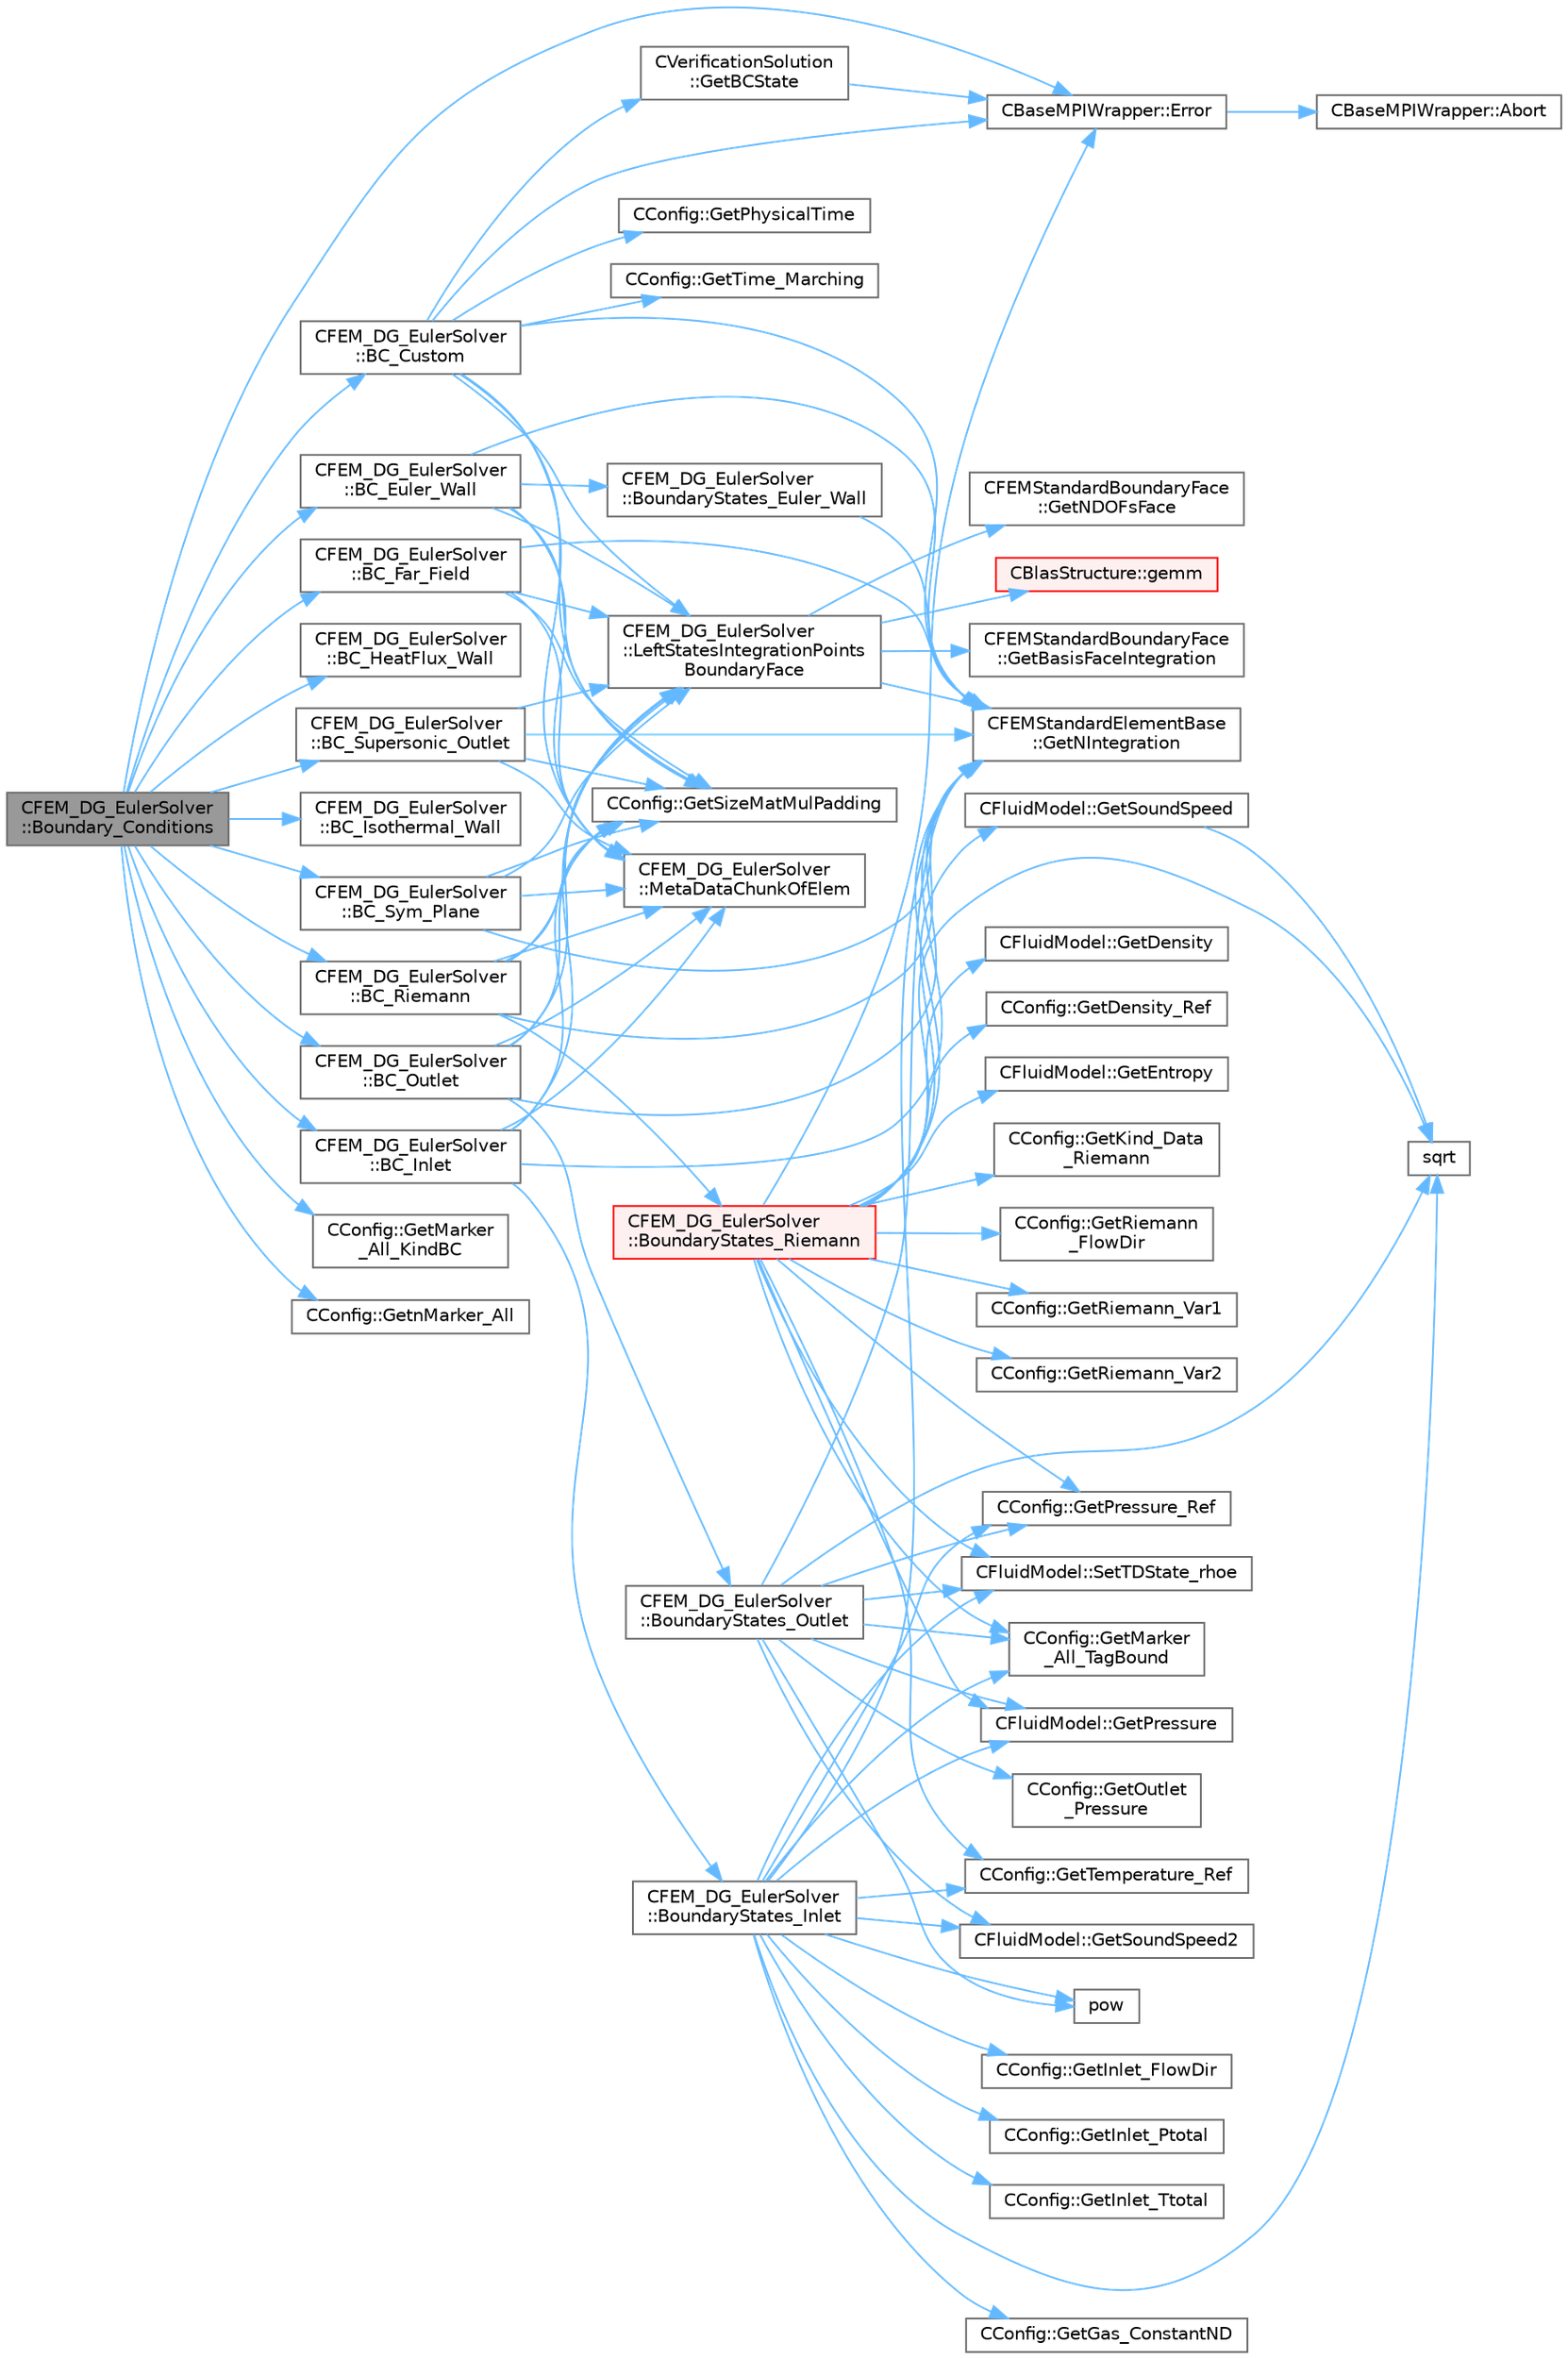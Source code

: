 digraph "CFEM_DG_EulerSolver::Boundary_Conditions"
{
 // LATEX_PDF_SIZE
  bgcolor="transparent";
  edge [fontname=Helvetica,fontsize=10,labelfontname=Helvetica,labelfontsize=10];
  node [fontname=Helvetica,fontsize=10,shape=box,height=0.2,width=0.4];
  rankdir="LR";
  Node1 [id="Node000001",label="CFEM_DG_EulerSolver\l::Boundary_Conditions",height=0.2,width=0.4,color="gray40", fillcolor="grey60", style="filled", fontcolor="black",tooltip="Function, which computes the spatial residual for the DG discretization."];
  Node1 -> Node2 [id="edge1_Node000001_Node000002",color="steelblue1",style="solid",tooltip=" "];
  Node2 [id="Node000002",label="CFEM_DG_EulerSolver\l::BC_Custom",height=0.2,width=0.4,color="grey40", fillcolor="white", style="filled",URL="$classCFEM__DG__EulerSolver.html#a0e63fc77fc810025d45bfd8e0bf4d6dd",tooltip="Impose the user customized boundary condition. It is a virtual function, because for Navier-Stokes it..."];
  Node2 -> Node3 [id="edge2_Node000002_Node000003",color="steelblue1",style="solid",tooltip=" "];
  Node3 [id="Node000003",label="CBaseMPIWrapper::Error",height=0.2,width=0.4,color="grey40", fillcolor="white", style="filled",URL="$classCBaseMPIWrapper.html#a04457c47629bda56704e6a8804833eeb",tooltip=" "];
  Node3 -> Node4 [id="edge3_Node000003_Node000004",color="steelblue1",style="solid",tooltip=" "];
  Node4 [id="Node000004",label="CBaseMPIWrapper::Abort",height=0.2,width=0.4,color="grey40", fillcolor="white", style="filled",URL="$classCBaseMPIWrapper.html#af7297d861dca86b45cf561b6ab642e8f",tooltip=" "];
  Node2 -> Node5 [id="edge4_Node000002_Node000005",color="steelblue1",style="solid",tooltip=" "];
  Node5 [id="Node000005",label="CVerificationSolution\l::GetBCState",height=0.2,width=0.4,color="grey40", fillcolor="white", style="filled",URL="$classCVerificationSolution.html#ab198a62147ee10d352830627e3d5017e",tooltip="Get the boundary conditions state for an exact solution."];
  Node5 -> Node3 [id="edge5_Node000005_Node000003",color="steelblue1",style="solid",tooltip=" "];
  Node2 -> Node6 [id="edge6_Node000002_Node000006",color="steelblue1",style="solid",tooltip=" "];
  Node6 [id="Node000006",label="CFEMStandardElementBase\l::GetNIntegration",height=0.2,width=0.4,color="grey40", fillcolor="white", style="filled",URL="$classCFEMStandardElementBase.html#aa5ad06a05a1d7b66bccca65521168a3b",tooltip="Function, which makes available the number of integration points for this standard element."];
  Node2 -> Node7 [id="edge7_Node000002_Node000007",color="steelblue1",style="solid",tooltip=" "];
  Node7 [id="Node000007",label="CConfig::GetPhysicalTime",height=0.2,width=0.4,color="grey40", fillcolor="white", style="filled",URL="$classCConfig.html#a4f4842f072c0484236e776956ff41cbb",tooltip="Get the current physical time."];
  Node2 -> Node8 [id="edge8_Node000002_Node000008",color="steelblue1",style="solid",tooltip=" "];
  Node8 [id="Node000008",label="CConfig::GetSizeMatMulPadding",height=0.2,width=0.4,color="grey40", fillcolor="white", style="filled",URL="$classCConfig.html#a82d3faf3154d13bf694af4d818ef91c7",tooltip="Function to make available the matrix size in vectorization in order to optimize the gemm performance..."];
  Node2 -> Node9 [id="edge9_Node000002_Node000009",color="steelblue1",style="solid",tooltip=" "];
  Node9 [id="Node000009",label="CConfig::GetTime_Marching",height=0.2,width=0.4,color="grey40", fillcolor="white", style="filled",URL="$classCConfig.html#ac47e04d76ce865893a94dcedd3c9b6a5",tooltip="Provides information about the time integration, and change the write in the output files information..."];
  Node2 -> Node10 [id="edge10_Node000002_Node000010",color="steelblue1",style="solid",tooltip=" "];
  Node10 [id="Node000010",label="CFEM_DG_EulerSolver\l::LeftStatesIntegrationPoints\lBoundaryFace",height=0.2,width=0.4,color="grey40", fillcolor="white", style="filled",URL="$classCFEM__DG__EulerSolver.html#a79debb4e2ee70feac94e9a420705dbf9",tooltip="Function, which computes the left state of a boundary face."];
  Node10 -> Node11 [id="edge11_Node000010_Node000011",color="steelblue1",style="solid",tooltip=" "];
  Node11 [id="Node000011",label="CBlasStructure::gemm",height=0.2,width=0.4,color="red", fillcolor="#FFF0F0", style="filled",URL="$classCBlasStructure.html#ad282634317e0a32bce7896e2ddc40043",tooltip="Function, which carries out a dense matrix product. It is a limited version of the BLAS gemm function..."];
  Node10 -> Node16 [id="edge12_Node000010_Node000016",color="steelblue1",style="solid",tooltip=" "];
  Node16 [id="Node000016",label="CFEMStandardBoundaryFace\l::GetBasisFaceIntegration",height=0.2,width=0.4,color="grey40", fillcolor="white", style="filled",URL="$classCFEMStandardBoundaryFace.html#a283dc8babad462022e4621afe0251929",tooltip="Function, which makes available the face basis functions in the integration points."];
  Node10 -> Node17 [id="edge13_Node000010_Node000017",color="steelblue1",style="solid",tooltip=" "];
  Node17 [id="Node000017",label="CFEMStandardBoundaryFace\l::GetNDOFsFace",height=0.2,width=0.4,color="grey40", fillcolor="white", style="filled",URL="$classCFEMStandardBoundaryFace.html#a26266f4d68d95c22bbb949fe6d8f5db6",tooltip="Function, which makes available the number of DOFs of the face."];
  Node10 -> Node6 [id="edge14_Node000010_Node000006",color="steelblue1",style="solid",tooltip=" "];
  Node2 -> Node18 [id="edge15_Node000002_Node000018",color="steelblue1",style="solid",tooltip=" "];
  Node18 [id="Node000018",label="CFEM_DG_EulerSolver\l::MetaDataChunkOfElem",height=0.2,width=0.4,color="grey40", fillcolor="white", style="filled",URL="$classCFEM__DG__EulerSolver.html#ad358fa06c0e5b2762ad3258eb2c677e2",tooltip="Template function, which determines some meta data for the chunk of elements/faces that must be treat..."];
  Node1 -> Node19 [id="edge16_Node000001_Node000019",color="steelblue1",style="solid",tooltip=" "];
  Node19 [id="Node000019",label="CFEM_DG_EulerSolver\l::BC_Euler_Wall",height=0.2,width=0.4,color="grey40", fillcolor="white", style="filled",URL="$classCFEM__DG__EulerSolver.html#a8f81a6011b17cbb65c8be69d517e8faf",tooltip="Impose via the residual the Euler wall boundary condition. It is a virtual function,..."];
  Node19 -> Node20 [id="edge17_Node000019_Node000020",color="steelblue1",style="solid",tooltip=" "];
  Node20 [id="Node000020",label="CFEM_DG_EulerSolver\l::BoundaryStates_Euler_Wall",height=0.2,width=0.4,color="grey40", fillcolor="white", style="filled",URL="$classCFEM__DG__EulerSolver.html#a5d32e85923daf35ff0126d5f716ff9ec",tooltip="Function, which computes the boundary states in the integration points of the boundary face by applyi..."];
  Node20 -> Node6 [id="edge18_Node000020_Node000006",color="steelblue1",style="solid",tooltip=" "];
  Node19 -> Node6 [id="edge19_Node000019_Node000006",color="steelblue1",style="solid",tooltip=" "];
  Node19 -> Node8 [id="edge20_Node000019_Node000008",color="steelblue1",style="solid",tooltip=" "];
  Node19 -> Node10 [id="edge21_Node000019_Node000010",color="steelblue1",style="solid",tooltip=" "];
  Node19 -> Node18 [id="edge22_Node000019_Node000018",color="steelblue1",style="solid",tooltip=" "];
  Node1 -> Node21 [id="edge23_Node000001_Node000021",color="steelblue1",style="solid",tooltip=" "];
  Node21 [id="Node000021",label="CFEM_DG_EulerSolver\l::BC_Far_Field",height=0.2,width=0.4,color="grey40", fillcolor="white", style="filled",URL="$classCFEM__DG__EulerSolver.html#a48b8a50d3e9deee07bd02a30249f6f6d",tooltip="Impose the far-field boundary condition. It is a virtual function, because for Navier-Stokes it is ov..."];
  Node21 -> Node6 [id="edge24_Node000021_Node000006",color="steelblue1",style="solid",tooltip=" "];
  Node21 -> Node8 [id="edge25_Node000021_Node000008",color="steelblue1",style="solid",tooltip=" "];
  Node21 -> Node10 [id="edge26_Node000021_Node000010",color="steelblue1",style="solid",tooltip=" "];
  Node21 -> Node18 [id="edge27_Node000021_Node000018",color="steelblue1",style="solid",tooltip=" "];
  Node1 -> Node22 [id="edge28_Node000001_Node000022",color="steelblue1",style="solid",tooltip=" "];
  Node22 [id="Node000022",label="CFEM_DG_EulerSolver\l::BC_HeatFlux_Wall",height=0.2,width=0.4,color="grey40", fillcolor="white", style="filled",URL="$classCFEM__DG__EulerSolver.html#a6f991975a83d5c0fb62123b9ec4de9fa",tooltip="Impose a constant heat-flux condition at the wall. It is a virtual function, such that it can be over..."];
  Node1 -> Node23 [id="edge29_Node000001_Node000023",color="steelblue1",style="solid",tooltip=" "];
  Node23 [id="Node000023",label="CFEM_DG_EulerSolver\l::BC_Inlet",height=0.2,width=0.4,color="grey40", fillcolor="white", style="filled",URL="$classCFEM__DG__EulerSolver.html#ade8441a575543603f4e4218fb52e33a2",tooltip="Impose the subsonic inlet boundary condition. It is a virtual function, because for Navier-Stokes it ..."];
  Node23 -> Node24 [id="edge30_Node000023_Node000024",color="steelblue1",style="solid",tooltip=" "];
  Node24 [id="Node000024",label="CFEM_DG_EulerSolver\l::BoundaryStates_Inlet",height=0.2,width=0.4,color="grey40", fillcolor="white", style="filled",URL="$classCFEM__DG__EulerSolver.html#af993f01423bbb8e24b8c2bb565bf55eb",tooltip="Function, which computes the boundary states in the integration points of the boundary face by applyi..."];
  Node24 -> Node25 [id="edge31_Node000024_Node000025",color="steelblue1",style="solid",tooltip=" "];
  Node25 [id="Node000025",label="CConfig::GetGas_ConstantND",height=0.2,width=0.4,color="grey40", fillcolor="white", style="filled",URL="$classCConfig.html#a1431ababf767a9f74ff74fe9ef647957",tooltip="Get the value of specific gas constant."];
  Node24 -> Node26 [id="edge32_Node000024_Node000026",color="steelblue1",style="solid",tooltip=" "];
  Node26 [id="Node000026",label="CConfig::GetInlet_FlowDir",height=0.2,width=0.4,color="grey40", fillcolor="white", style="filled",URL="$classCConfig.html#a6ad06d7d98b2d100b41bb5170ff2675b",tooltip="Get the flow direction unit vector at an inlet boundary."];
  Node24 -> Node27 [id="edge33_Node000024_Node000027",color="steelblue1",style="solid",tooltip=" "];
  Node27 [id="Node000027",label="CConfig::GetInlet_Ptotal",height=0.2,width=0.4,color="grey40", fillcolor="white", style="filled",URL="$classCConfig.html#a4e49966bd88e97be9bb0c43457561000",tooltip="Get the total pressure at an inlet boundary."];
  Node24 -> Node28 [id="edge34_Node000024_Node000028",color="steelblue1",style="solid",tooltip=" "];
  Node28 [id="Node000028",label="CConfig::GetInlet_Ttotal",height=0.2,width=0.4,color="grey40", fillcolor="white", style="filled",URL="$classCConfig.html#acf80e96919a5376886919840a72376e2",tooltip="Get the total temperature at an inlet boundary."];
  Node24 -> Node29 [id="edge35_Node000024_Node000029",color="steelblue1",style="solid",tooltip=" "];
  Node29 [id="Node000029",label="CConfig::GetMarker\l_All_TagBound",height=0.2,width=0.4,color="grey40", fillcolor="white", style="filled",URL="$classCConfig.html#ab8c9c1f45950a29355be4ff357049440",tooltip="Get the index of the surface defined in the geometry file."];
  Node24 -> Node6 [id="edge36_Node000024_Node000006",color="steelblue1",style="solid",tooltip=" "];
  Node24 -> Node30 [id="edge37_Node000024_Node000030",color="steelblue1",style="solid",tooltip=" "];
  Node30 [id="Node000030",label="CFluidModel::GetPressure",height=0.2,width=0.4,color="grey40", fillcolor="white", style="filled",URL="$classCFluidModel.html#aee63b54308942e8b61b62a12a3278029",tooltip="Get fluid pressure."];
  Node24 -> Node31 [id="edge38_Node000024_Node000031",color="steelblue1",style="solid",tooltip=" "];
  Node31 [id="Node000031",label="CConfig::GetPressure_Ref",height=0.2,width=0.4,color="grey40", fillcolor="white", style="filled",URL="$classCConfig.html#a75b1f9203bdb8ced64323a100fa3aef9",tooltip="Get the value of the reference pressure for non-dimensionalization."];
  Node24 -> Node32 [id="edge39_Node000024_Node000032",color="steelblue1",style="solid",tooltip=" "];
  Node32 [id="Node000032",label="CFluidModel::GetSoundSpeed2",height=0.2,width=0.4,color="grey40", fillcolor="white", style="filled",URL="$classCFluidModel.html#a654e55c4c6bb3914b40fbc27410876ba",tooltip="Get fluid speed of sound squared."];
  Node24 -> Node33 [id="edge40_Node000024_Node000033",color="steelblue1",style="solid",tooltip=" "];
  Node33 [id="Node000033",label="CConfig::GetTemperature_Ref",height=0.2,width=0.4,color="grey40", fillcolor="white", style="filled",URL="$classCConfig.html#a218d027f78cd801a8734a2d4581591ad",tooltip="Get the value of the reference temperature for non-dimensionalization."];
  Node24 -> Node34 [id="edge41_Node000024_Node000034",color="steelblue1",style="solid",tooltip=" "];
  Node34 [id="Node000034",label="pow",height=0.2,width=0.4,color="grey40", fillcolor="white", style="filled",URL="$group__SIMD.html#ga768cbdeba8e4567257959378fba27f17",tooltip=" "];
  Node24 -> Node35 [id="edge42_Node000024_Node000035",color="steelblue1",style="solid",tooltip=" "];
  Node35 [id="Node000035",label="CFluidModel::SetTDState_rhoe",height=0.2,width=0.4,color="grey40", fillcolor="white", style="filled",URL="$classCFluidModel.html#a0c795f4190d7f03963bd4ba50f43c641",tooltip="virtual member that would be different for each gas model implemented"];
  Node24 -> Node36 [id="edge43_Node000024_Node000036",color="steelblue1",style="solid",tooltip=" "];
  Node36 [id="Node000036",label="sqrt",height=0.2,width=0.4,color="grey40", fillcolor="white", style="filled",URL="$group__SIMD.html#ga54a1925ab40fb4249ea255072520de35",tooltip=" "];
  Node23 -> Node6 [id="edge44_Node000023_Node000006",color="steelblue1",style="solid",tooltip=" "];
  Node23 -> Node8 [id="edge45_Node000023_Node000008",color="steelblue1",style="solid",tooltip=" "];
  Node23 -> Node10 [id="edge46_Node000023_Node000010",color="steelblue1",style="solid",tooltip=" "];
  Node23 -> Node18 [id="edge47_Node000023_Node000018",color="steelblue1",style="solid",tooltip=" "];
  Node1 -> Node37 [id="edge48_Node000001_Node000037",color="steelblue1",style="solid",tooltip=" "];
  Node37 [id="Node000037",label="CFEM_DG_EulerSolver\l::BC_Isothermal_Wall",height=0.2,width=0.4,color="grey40", fillcolor="white", style="filled",URL="$classCFEM__DG__EulerSolver.html#af947e988a9f640814aa27653eae31f63",tooltip="Impose an isothermal condition at the wall. It is a virtual function, such that it can be overwritten..."];
  Node1 -> Node38 [id="edge49_Node000001_Node000038",color="steelblue1",style="solid",tooltip=" "];
  Node38 [id="Node000038",label="CFEM_DG_EulerSolver\l::BC_Outlet",height=0.2,width=0.4,color="grey40", fillcolor="white", style="filled",URL="$classCFEM__DG__EulerSolver.html#a869796e928f7618ea7f47d9ebc80cf76",tooltip="Impose the outlet boundary condition.It is a virtual function, because for Navier-Stokes it is overwr..."];
  Node38 -> Node39 [id="edge50_Node000038_Node000039",color="steelblue1",style="solid",tooltip=" "];
  Node39 [id="Node000039",label="CFEM_DG_EulerSolver\l::BoundaryStates_Outlet",height=0.2,width=0.4,color="grey40", fillcolor="white", style="filled",URL="$classCFEM__DG__EulerSolver.html#a3233306f97b6173c5c109cae04a4c9be",tooltip="Function, which computes the boundary states in the integration points of the boundary face by applyi..."];
  Node39 -> Node29 [id="edge51_Node000039_Node000029",color="steelblue1",style="solid",tooltip=" "];
  Node39 -> Node6 [id="edge52_Node000039_Node000006",color="steelblue1",style="solid",tooltip=" "];
  Node39 -> Node40 [id="edge53_Node000039_Node000040",color="steelblue1",style="solid",tooltip=" "];
  Node40 [id="Node000040",label="CConfig::GetOutlet\l_Pressure",height=0.2,width=0.4,color="grey40", fillcolor="white", style="filled",URL="$classCConfig.html#a0e5bd42e6aa17fdb493fe696280318c3",tooltip="Get the back pressure (static) at an outlet boundary."];
  Node39 -> Node30 [id="edge54_Node000039_Node000030",color="steelblue1",style="solid",tooltip=" "];
  Node39 -> Node31 [id="edge55_Node000039_Node000031",color="steelblue1",style="solid",tooltip=" "];
  Node39 -> Node32 [id="edge56_Node000039_Node000032",color="steelblue1",style="solid",tooltip=" "];
  Node39 -> Node34 [id="edge57_Node000039_Node000034",color="steelblue1",style="solid",tooltip=" "];
  Node39 -> Node35 [id="edge58_Node000039_Node000035",color="steelblue1",style="solid",tooltip=" "];
  Node39 -> Node36 [id="edge59_Node000039_Node000036",color="steelblue1",style="solid",tooltip=" "];
  Node38 -> Node6 [id="edge60_Node000038_Node000006",color="steelblue1",style="solid",tooltip=" "];
  Node38 -> Node8 [id="edge61_Node000038_Node000008",color="steelblue1",style="solid",tooltip=" "];
  Node38 -> Node10 [id="edge62_Node000038_Node000010",color="steelblue1",style="solid",tooltip=" "];
  Node38 -> Node18 [id="edge63_Node000038_Node000018",color="steelblue1",style="solid",tooltip=" "];
  Node1 -> Node41 [id="edge64_Node000001_Node000041",color="steelblue1",style="solid",tooltip=" "];
  Node41 [id="Node000041",label="CFEM_DG_EulerSolver\l::BC_Riemann",height=0.2,width=0.4,color="grey40", fillcolor="white", style="filled",URL="$classCFEM__DG__EulerSolver.html#aaff04081aba8d9e24f0e615161e8020f",tooltip="Impose the boundary condition using characteristic reconstruction. It is a virtual function,..."];
  Node41 -> Node42 [id="edge65_Node000041_Node000042",color="steelblue1",style="solid",tooltip=" "];
  Node42 [id="Node000042",label="CFEM_DG_EulerSolver\l::BoundaryStates_Riemann",height=0.2,width=0.4,color="red", fillcolor="#FFF0F0", style="filled",URL="$classCFEM__DG__EulerSolver.html#a5bfdc0bca1daa8e5d716d4fc3c7f5867",tooltip="Function, which computes the boundary states in the integration points of the boundary face by applyi..."];
  Node42 -> Node3 [id="edge66_Node000042_Node000003",color="steelblue1",style="solid",tooltip=" "];
  Node42 -> Node43 [id="edge67_Node000042_Node000043",color="steelblue1",style="solid",tooltip=" "];
  Node43 [id="Node000043",label="CFluidModel::GetDensity",height=0.2,width=0.4,color="grey40", fillcolor="white", style="filled",URL="$classCFluidModel.html#aea74264efe7875c6f8c0aa62e3ccd62a",tooltip="Get fluid density."];
  Node42 -> Node44 [id="edge68_Node000042_Node000044",color="steelblue1",style="solid",tooltip=" "];
  Node44 [id="Node000044",label="CConfig::GetDensity_Ref",height=0.2,width=0.4,color="grey40", fillcolor="white", style="filled",URL="$classCConfig.html#a3fc33aec68f64b757f1f9f3514cb97de",tooltip="Get the value of the reference density for non-dimensionalization."];
  Node42 -> Node45 [id="edge69_Node000042_Node000045",color="steelblue1",style="solid",tooltip=" "];
  Node45 [id="Node000045",label="CFluidModel::GetEntropy",height=0.2,width=0.4,color="grey40", fillcolor="white", style="filled",URL="$classCFluidModel.html#a17bbe844c3f4f8cca37b42ac07f638e1",tooltip="Get fluid entropy."];
  Node42 -> Node46 [id="edge70_Node000042_Node000046",color="steelblue1",style="solid",tooltip=" "];
  Node46 [id="Node000046",label="CConfig::GetKind_Data\l_Riemann",height=0.2,width=0.4,color="grey40", fillcolor="white", style="filled",URL="$classCConfig.html#add316d9d3df8e7ad23763a203add8dc0",tooltip="Get Kind Data of Riemann boundary."];
  Node42 -> Node29 [id="edge71_Node000042_Node000029",color="steelblue1",style="solid",tooltip=" "];
  Node42 -> Node6 [id="edge72_Node000042_Node000006",color="steelblue1",style="solid",tooltip=" "];
  Node42 -> Node30 [id="edge73_Node000042_Node000030",color="steelblue1",style="solid",tooltip=" "];
  Node42 -> Node31 [id="edge74_Node000042_Node000031",color="steelblue1",style="solid",tooltip=" "];
  Node42 -> Node47 [id="edge75_Node000042_Node000047",color="steelblue1",style="solid",tooltip=" "];
  Node47 [id="Node000047",label="CConfig::GetRiemann\l_FlowDir",height=0.2,width=0.4,color="grey40", fillcolor="white", style="filled",URL="$classCConfig.html#ada1134297409b48277ac9dbebffc8ce8",tooltip="Get the Flowdir at Riemann boundary."];
  Node42 -> Node48 [id="edge76_Node000042_Node000048",color="steelblue1",style="solid",tooltip=" "];
  Node48 [id="Node000048",label="CConfig::GetRiemann_Var1",height=0.2,width=0.4,color="grey40", fillcolor="white", style="filled",URL="$classCConfig.html#aa993ad5d9cf8ef69619d29f043149960",tooltip="Get the var 1 at Riemann boundary."];
  Node42 -> Node49 [id="edge77_Node000042_Node000049",color="steelblue1",style="solid",tooltip=" "];
  Node49 [id="Node000049",label="CConfig::GetRiemann_Var2",height=0.2,width=0.4,color="grey40", fillcolor="white", style="filled",URL="$classCConfig.html#a4032bb9efab354af0d817adc5eafbffd",tooltip="Get the var 2 at Riemann boundary."];
  Node42 -> Node50 [id="edge78_Node000042_Node000050",color="steelblue1",style="solid",tooltip=" "];
  Node50 [id="Node000050",label="CFluidModel::GetSoundSpeed",height=0.2,width=0.4,color="grey40", fillcolor="white", style="filled",URL="$classCFluidModel.html#a114d121d918607fe923446ad733b2c62",tooltip="Get fluid speed of sound."];
  Node50 -> Node36 [id="edge79_Node000050_Node000036",color="steelblue1",style="solid",tooltip=" "];
  Node42 -> Node33 [id="edge80_Node000042_Node000033",color="steelblue1",style="solid",tooltip=" "];
  Node42 -> Node35 [id="edge81_Node000042_Node000035",color="steelblue1",style="solid",tooltip=" "];
  Node42 -> Node36 [id="edge82_Node000042_Node000036",color="steelblue1",style="solid",tooltip=" "];
  Node41 -> Node6 [id="edge83_Node000041_Node000006",color="steelblue1",style="solid",tooltip=" "];
  Node41 -> Node8 [id="edge84_Node000041_Node000008",color="steelblue1",style="solid",tooltip=" "];
  Node41 -> Node10 [id="edge85_Node000041_Node000010",color="steelblue1",style="solid",tooltip=" "];
  Node41 -> Node18 [id="edge86_Node000041_Node000018",color="steelblue1",style="solid",tooltip=" "];
  Node1 -> Node56 [id="edge87_Node000001_Node000056",color="steelblue1",style="solid",tooltip=" "];
  Node56 [id="Node000056",label="CFEM_DG_EulerSolver\l::BC_Supersonic_Outlet",height=0.2,width=0.4,color="grey40", fillcolor="white", style="filled",URL="$classCFEM__DG__EulerSolver.html#a99232a4f053e949762b0919a6c288c73",tooltip="Impose the supersonic outlet boundary condition. It is a virtual function, because for Navier-Stokes ..."];
  Node56 -> Node6 [id="edge88_Node000056_Node000006",color="steelblue1",style="solid",tooltip=" "];
  Node56 -> Node8 [id="edge89_Node000056_Node000008",color="steelblue1",style="solid",tooltip=" "];
  Node56 -> Node10 [id="edge90_Node000056_Node000010",color="steelblue1",style="solid",tooltip=" "];
  Node56 -> Node18 [id="edge91_Node000056_Node000018",color="steelblue1",style="solid",tooltip=" "];
  Node1 -> Node57 [id="edge92_Node000001_Node000057",color="steelblue1",style="solid",tooltip=" "];
  Node57 [id="Node000057",label="CFEM_DG_EulerSolver\l::BC_Sym_Plane",height=0.2,width=0.4,color="grey40", fillcolor="white", style="filled",URL="$classCFEM__DG__EulerSolver.html#a002d30c9052117b77a33d1f290b1195b",tooltip="Impose the symmetry boundary condition. It is a virtual function, because for Navier-Stokes it is ove..."];
  Node57 -> Node6 [id="edge93_Node000057_Node000006",color="steelblue1",style="solid",tooltip=" "];
  Node57 -> Node8 [id="edge94_Node000057_Node000008",color="steelblue1",style="solid",tooltip=" "];
  Node57 -> Node10 [id="edge95_Node000057_Node000010",color="steelblue1",style="solid",tooltip=" "];
  Node57 -> Node18 [id="edge96_Node000057_Node000018",color="steelblue1",style="solid",tooltip=" "];
  Node1 -> Node3 [id="edge97_Node000001_Node000003",color="steelblue1",style="solid",tooltip=" "];
  Node1 -> Node58 [id="edge98_Node000001_Node000058",color="steelblue1",style="solid",tooltip=" "];
  Node58 [id="Node000058",label="CConfig::GetMarker\l_All_KindBC",height=0.2,width=0.4,color="grey40", fillcolor="white", style="filled",URL="$classCConfig.html#ae003cd8f406eaaa91849a774c9a20730",tooltip="Get the kind of boundary for each marker."];
  Node1 -> Node59 [id="edge99_Node000001_Node000059",color="steelblue1",style="solid",tooltip=" "];
  Node59 [id="Node000059",label="CConfig::GetnMarker_All",height=0.2,width=0.4,color="grey40", fillcolor="white", style="filled",URL="$classCConfig.html#a459dee039e618d21a5d78db61c221240",tooltip="Get the total number of boundary markers of the local process including send/receive domains."];
}
